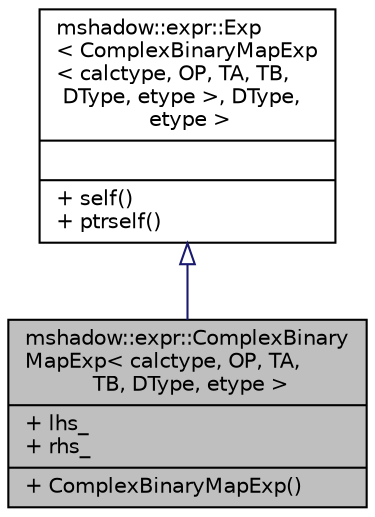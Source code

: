 digraph "mshadow::expr::ComplexBinaryMapExp&lt; calctype, OP, TA, TB, DType, etype &gt;"
{
 // LATEX_PDF_SIZE
  edge [fontname="Helvetica",fontsize="10",labelfontname="Helvetica",labelfontsize="10"];
  node [fontname="Helvetica",fontsize="10",shape=record];
  Node1 [label="{mshadow::expr::ComplexBinary\lMapExp\< calctype, OP, TA,\l TB, DType, etype \>\n|+ lhs_\l+ rhs_\l|+ ComplexBinaryMapExp()\l}",height=0.2,width=0.4,color="black", fillcolor="grey75", style="filled", fontcolor="black",tooltip="binary map expression lhs [op] rhs where lhs and rhs are complex tensors"];
  Node2 -> Node1 [dir="back",color="midnightblue",fontsize="10",style="solid",arrowtail="onormal",fontname="Helvetica"];
  Node2 [label="{mshadow::expr::Exp\l\< ComplexBinaryMapExp\l\< calctype, OP, TA, TB,\l DType, etype \>, DType,\l etype \>\n||+ self()\l+ ptrself()\l}",height=0.2,width=0.4,color="black", fillcolor="white", style="filled",URL="$structmshadow_1_1expr_1_1Exp.html",tooltip=" "];
}
